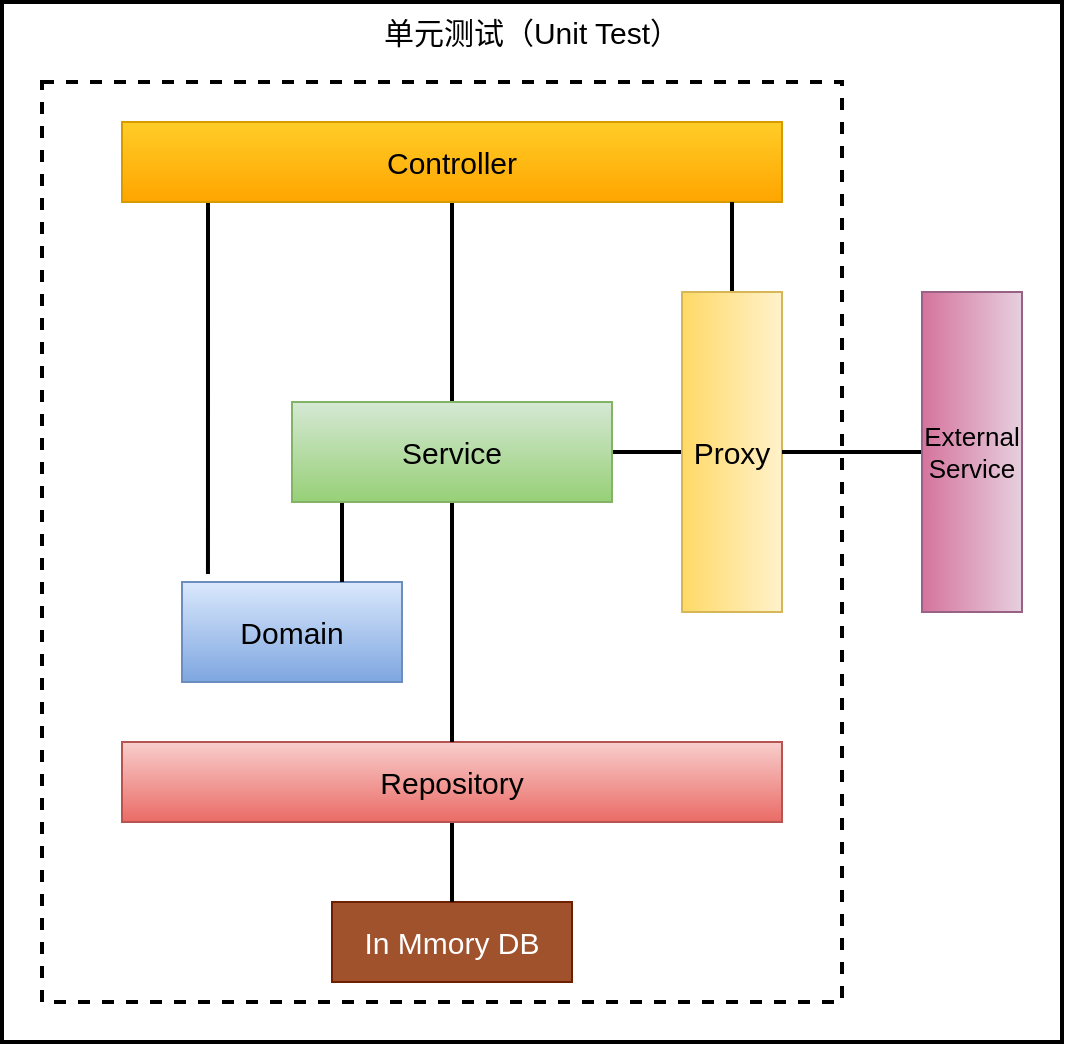 <mxfile version="15.5.2" type="github">
  <diagram id="h8NxwV9EvGS1gY7jsNnz" name="Page-1">
    <mxGraphModel dx="1186" dy="764" grid="1" gridSize="10" guides="1" tooltips="1" connect="1" arrows="1" fold="1" page="1" pageScale="1" pageWidth="827" pageHeight="1169" math="0" shadow="0">
      <root>
        <mxCell id="0" />
        <mxCell id="1" parent="0" />
        <mxCell id="YCC9_aXwLLvpVHEqEHlf-26" value="单元测试（Unit Test）" style="rounded=0;whiteSpace=wrap;html=1;fontSize=15;strokeWidth=2;align=center;verticalAlign=top;" vertex="1" parent="1">
          <mxGeometry x="20" y="80" width="530" height="520" as="geometry" />
        </mxCell>
        <mxCell id="YCC9_aXwLLvpVHEqEHlf-1" value="" style="rounded=0;whiteSpace=wrap;html=1;align=center;verticalAlign=top;fontSize=17;dashed=1;strokeWidth=2;" vertex="1" parent="1">
          <mxGeometry x="40" y="120" width="400" height="460" as="geometry" />
        </mxCell>
        <mxCell id="YCC9_aXwLLvpVHEqEHlf-15" style="edgeStyle=orthogonalEdgeStyle;rounded=0;orthogonalLoop=1;jettySize=auto;html=1;entryX=0.118;entryY=-0.08;entryDx=0;entryDy=0;entryPerimeter=0;endArrow=none;endFill=0;strokeWidth=2;" edge="1" parent="1" source="YCC9_aXwLLvpVHEqEHlf-2" target="YCC9_aXwLLvpVHEqEHlf-7">
          <mxGeometry relative="1" as="geometry">
            <Array as="points">
              <mxPoint x="123" y="230" />
              <mxPoint x="123" y="230" />
            </Array>
          </mxGeometry>
        </mxCell>
        <mxCell id="YCC9_aXwLLvpVHEqEHlf-16" style="edgeStyle=orthogonalEdgeStyle;rounded=0;orthogonalLoop=1;jettySize=auto;html=1;entryX=0.5;entryY=0;entryDx=0;entryDy=0;endArrow=none;endFill=0;strokeWidth=2;" edge="1" parent="1" source="YCC9_aXwLLvpVHEqEHlf-2" target="YCC9_aXwLLvpVHEqEHlf-8">
          <mxGeometry relative="1" as="geometry" />
        </mxCell>
        <mxCell id="YCC9_aXwLLvpVHEqEHlf-2" value="Controller" style="rounded=0;whiteSpace=wrap;html=1;fontSize=15;fillColor=#ffcd28;gradientColor=#ffa500;strokeColor=#d79b00;" vertex="1" parent="1">
          <mxGeometry x="80" y="140" width="330" height="40" as="geometry" />
        </mxCell>
        <mxCell id="YCC9_aXwLLvpVHEqEHlf-3" value="In Mmory DB" style="rounded=0;whiteSpace=wrap;html=1;fontSize=15;fillColor=#a0522d;strokeColor=#6D1F00;fontColor=#ffffff;" vertex="1" parent="1">
          <mxGeometry x="185" y="530" width="120" height="40" as="geometry" />
        </mxCell>
        <mxCell id="YCC9_aXwLLvpVHEqEHlf-6" value="" style="edgeStyle=orthogonalEdgeStyle;rounded=0;orthogonalLoop=1;jettySize=auto;html=1;endArrow=none;endFill=0;strokeWidth=2;" edge="1" parent="1" source="YCC9_aXwLLvpVHEqEHlf-5" target="YCC9_aXwLLvpVHEqEHlf-3">
          <mxGeometry relative="1" as="geometry" />
        </mxCell>
        <mxCell id="YCC9_aXwLLvpVHEqEHlf-5" value="Repository" style="rounded=0;whiteSpace=wrap;html=1;fontSize=15;fillColor=#f8cecc;gradientColor=#ea6b66;strokeColor=#b85450;" vertex="1" parent="1">
          <mxGeometry x="80" y="450" width="330" height="40" as="geometry" />
        </mxCell>
        <mxCell id="YCC9_aXwLLvpVHEqEHlf-7" value="Domain" style="rounded=0;whiteSpace=wrap;html=1;fontSize=15;fillColor=#dae8fc;gradientColor=#7ea6e0;strokeColor=#6c8ebf;" vertex="1" parent="1">
          <mxGeometry x="110" y="370" width="110" height="50" as="geometry" />
        </mxCell>
        <mxCell id="YCC9_aXwLLvpVHEqEHlf-9" value="" style="edgeStyle=orthogonalEdgeStyle;rounded=0;orthogonalLoop=1;jettySize=auto;html=1;endArrow=none;endFill=0;strokeWidth=2;" edge="1" parent="1" source="YCC9_aXwLLvpVHEqEHlf-8" target="YCC9_aXwLLvpVHEqEHlf-7">
          <mxGeometry relative="1" as="geometry">
            <Array as="points">
              <mxPoint x="190" y="350" />
              <mxPoint x="190" y="350" />
            </Array>
          </mxGeometry>
        </mxCell>
        <mxCell id="YCC9_aXwLLvpVHEqEHlf-10" style="edgeStyle=orthogonalEdgeStyle;rounded=0;orthogonalLoop=1;jettySize=auto;html=1;entryX=0.5;entryY=0;entryDx=0;entryDy=0;endArrow=none;endFill=0;strokeWidth=2;" edge="1" parent="1" source="YCC9_aXwLLvpVHEqEHlf-8" target="YCC9_aXwLLvpVHEqEHlf-5">
          <mxGeometry relative="1" as="geometry" />
        </mxCell>
        <mxCell id="YCC9_aXwLLvpVHEqEHlf-17" value="" style="edgeStyle=orthogonalEdgeStyle;rounded=0;orthogonalLoop=1;jettySize=auto;html=1;endArrow=none;endFill=0;strokeWidth=2;" edge="1" parent="1" source="YCC9_aXwLLvpVHEqEHlf-8" target="YCC9_aXwLLvpVHEqEHlf-12">
          <mxGeometry relative="1" as="geometry" />
        </mxCell>
        <mxCell id="YCC9_aXwLLvpVHEqEHlf-8" value="Service" style="rounded=0;whiteSpace=wrap;html=1;fontSize=15;fillColor=#d5e8d4;gradientColor=#97d077;strokeColor=#82b366;" vertex="1" parent="1">
          <mxGeometry x="165" y="280" width="160" height="50" as="geometry" />
        </mxCell>
        <mxCell id="YCC9_aXwLLvpVHEqEHlf-18" value="" style="edgeStyle=orthogonalEdgeStyle;rounded=0;orthogonalLoop=1;jettySize=auto;html=1;endArrow=none;endFill=0;strokeWidth=2;" edge="1" parent="1" source="YCC9_aXwLLvpVHEqEHlf-12" target="YCC9_aXwLLvpVHEqEHlf-2">
          <mxGeometry relative="1" as="geometry">
            <Array as="points">
              <mxPoint x="385" y="190" />
              <mxPoint x="385" y="190" />
            </Array>
          </mxGeometry>
        </mxCell>
        <mxCell id="YCC9_aXwLLvpVHEqEHlf-12" value="Proxy" style="rounded=0;whiteSpace=wrap;html=1;direction=south;fontSize=15;fillColor=#fff2cc;gradientColor=#ffd966;strokeColor=#d6b656;" vertex="1" parent="1">
          <mxGeometry x="360" y="225" width="50" height="160" as="geometry" />
        </mxCell>
        <mxCell id="YCC9_aXwLLvpVHEqEHlf-22" value="" style="edgeStyle=orthogonalEdgeStyle;rounded=0;orthogonalLoop=1;jettySize=auto;html=1;endArrow=none;endFill=0;strokeWidth=2;" edge="1" parent="1" source="YCC9_aXwLLvpVHEqEHlf-21" target="YCC9_aXwLLvpVHEqEHlf-12">
          <mxGeometry relative="1" as="geometry" />
        </mxCell>
        <mxCell id="YCC9_aXwLLvpVHEqEHlf-21" value="External&lt;br style=&quot;font-size: 13px;&quot;&gt;Service" style="rounded=0;whiteSpace=wrap;html=1;direction=south;fontSize=13;fillColor=#e6d0de;gradientColor=#d5739d;strokeColor=#996185;" vertex="1" parent="1">
          <mxGeometry x="480" y="225" width="50" height="160" as="geometry" />
        </mxCell>
      </root>
    </mxGraphModel>
  </diagram>
</mxfile>
